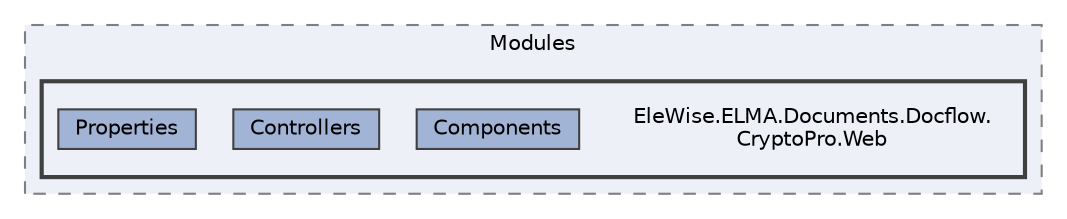 digraph "Web/Modules/EleWise.ELMA.Documents.Docflow.CryptoPro.Web"
{
 // LATEX_PDF_SIZE
  bgcolor="transparent";
  edge [fontname=Helvetica,fontsize=10,labelfontname=Helvetica,labelfontsize=10];
  node [fontname=Helvetica,fontsize=10,shape=box,height=0.2,width=0.4];
  compound=true
  subgraph clusterdir_7ee4616d7792420b09aab8c4c7e23d47 {
    graph [ bgcolor="#edf0f7", pencolor="grey50", label="Modules", fontname=Helvetica,fontsize=10 style="filled,dashed", URL="dir_7ee4616d7792420b09aab8c4c7e23d47.html",tooltip=""]
  subgraph clusterdir_bef5b70a9ec6f6afaed5b7f8bc960ef5 {
    graph [ bgcolor="#edf0f7", pencolor="grey25", label="", fontname=Helvetica,fontsize=10 style="filled,bold", URL="dir_bef5b70a9ec6f6afaed5b7f8bc960ef5.html",tooltip=""]
    dir_bef5b70a9ec6f6afaed5b7f8bc960ef5 [shape=plaintext, label="EleWise.ELMA.Documents.Docflow.\lCryptoPro.Web"];
  dir_626587f2468109fcced8093184a81893 [label="Components", fillcolor="#a2b4d6", color="grey25", style="filled", URL="dir_626587f2468109fcced8093184a81893.html",tooltip=""];
  dir_83151805741eaab7cb80f2ebe02fdcbe [label="Controllers", fillcolor="#a2b4d6", color="grey25", style="filled", URL="dir_83151805741eaab7cb80f2ebe02fdcbe.html",tooltip=""];
  dir_666d0244f43387e62f96dfdcf97add6e [label="Properties", fillcolor="#a2b4d6", color="grey25", style="filled", URL="dir_666d0244f43387e62f96dfdcf97add6e.html",tooltip=""];
  }
  }
}
